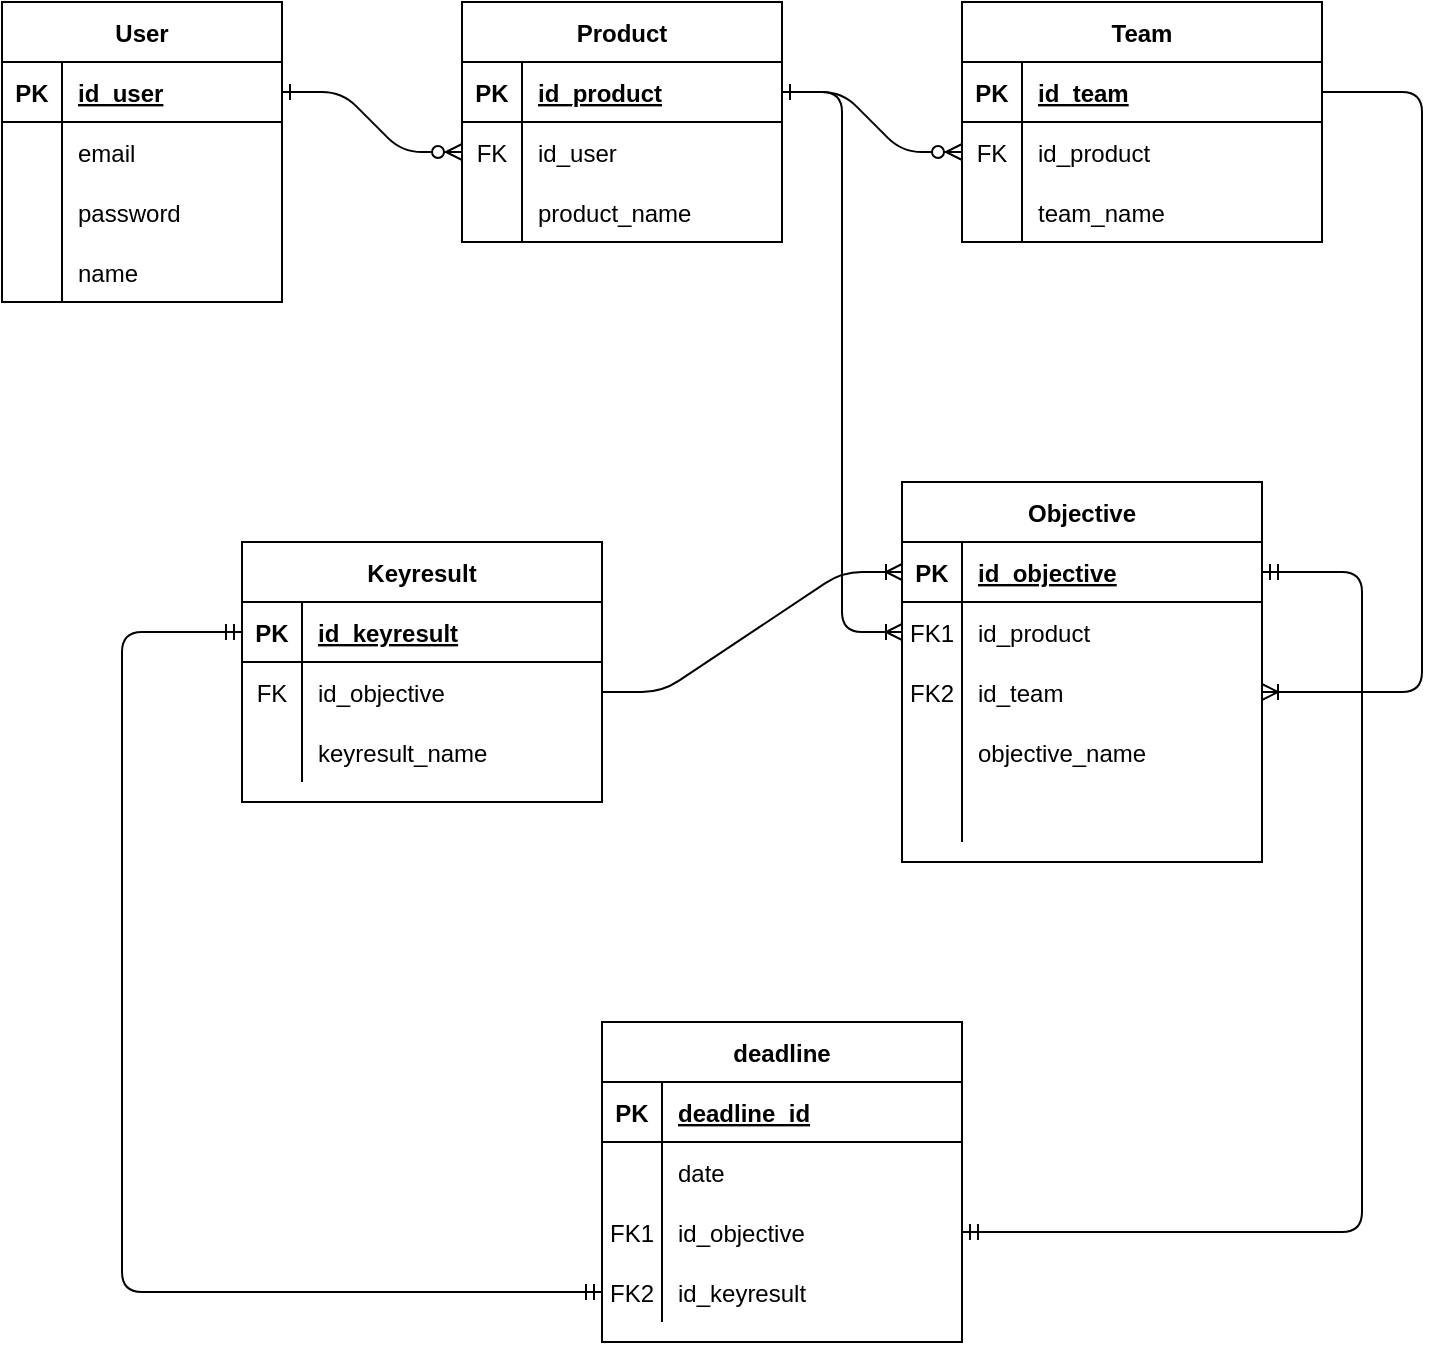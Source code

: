 <mxfile version="14.4.8" type="github">
  <diagram id="R2lEEEUBdFMjLlhIrx00" name="Page-1">
    <mxGraphModel dx="1447" dy="767" grid="1" gridSize="10" guides="1" tooltips="1" connect="1" arrows="1" fold="1" page="1" pageScale="1" pageWidth="850" pageHeight="1100" math="0" shadow="0" extFonts="Permanent Marker^https://fonts.googleapis.com/css?family=Permanent+Marker">
      <root>
        <mxCell id="0" />
        <mxCell id="1" parent="0" />
        <mxCell id="C-vyLk0tnHw3VtMMgP7b-1" value="" style="edgeStyle=entityRelationEdgeStyle;endArrow=ERzeroToMany;startArrow=ERone;endFill=1;startFill=0;" parent="1" source="C-vyLk0tnHw3VtMMgP7b-24" target="C-vyLk0tnHw3VtMMgP7b-6" edge="1">
          <mxGeometry width="100" height="100" relative="1" as="geometry">
            <mxPoint x="340" y="720" as="sourcePoint" />
            <mxPoint x="440" y="620" as="targetPoint" />
          </mxGeometry>
        </mxCell>
        <mxCell id="C-vyLk0tnHw3VtMMgP7b-12" value="" style="edgeStyle=entityRelationEdgeStyle;endArrow=ERzeroToMany;startArrow=ERone;endFill=1;startFill=0;entryX=0;entryY=0.5;entryDx=0;entryDy=0;" parent="1" source="C-vyLk0tnHw3VtMMgP7b-3" target="EZFJRwTgaztwTsdIO9kQ-43" edge="1">
          <mxGeometry width="100" height="100" relative="1" as="geometry">
            <mxPoint x="400" y="180" as="sourcePoint" />
            <mxPoint x="540" y="125" as="targetPoint" />
          </mxGeometry>
        </mxCell>
        <mxCell id="C-vyLk0tnHw3VtMMgP7b-2" value="Product" style="shape=table;startSize=30;container=1;collapsible=1;childLayout=tableLayout;fixedRows=1;rowLines=0;fontStyle=1;align=center;resizeLast=1;" parent="1" vertex="1">
          <mxGeometry x="310" y="60" width="160" height="120" as="geometry" />
        </mxCell>
        <mxCell id="C-vyLk0tnHw3VtMMgP7b-3" value="" style="shape=partialRectangle;collapsible=0;dropTarget=0;pointerEvents=0;fillColor=none;points=[[0,0.5],[1,0.5]];portConstraint=eastwest;top=0;left=0;right=0;bottom=1;" parent="C-vyLk0tnHw3VtMMgP7b-2" vertex="1">
          <mxGeometry y="30" width="160" height="30" as="geometry" />
        </mxCell>
        <mxCell id="C-vyLk0tnHw3VtMMgP7b-4" value="PK" style="shape=partialRectangle;overflow=hidden;connectable=0;fillColor=none;top=0;left=0;bottom=0;right=0;fontStyle=1;" parent="C-vyLk0tnHw3VtMMgP7b-3" vertex="1">
          <mxGeometry width="30" height="30" as="geometry" />
        </mxCell>
        <mxCell id="C-vyLk0tnHw3VtMMgP7b-5" value="id_product" style="shape=partialRectangle;overflow=hidden;connectable=0;fillColor=none;top=0;left=0;bottom=0;right=0;align=left;spacingLeft=6;fontStyle=5;" parent="C-vyLk0tnHw3VtMMgP7b-3" vertex="1">
          <mxGeometry x="30" width="130" height="30" as="geometry" />
        </mxCell>
        <mxCell id="C-vyLk0tnHw3VtMMgP7b-6" value="" style="shape=partialRectangle;collapsible=0;dropTarget=0;pointerEvents=0;fillColor=none;points=[[0,0.5],[1,0.5]];portConstraint=eastwest;top=0;left=0;right=0;bottom=0;" parent="C-vyLk0tnHw3VtMMgP7b-2" vertex="1">
          <mxGeometry y="60" width="160" height="30" as="geometry" />
        </mxCell>
        <mxCell id="C-vyLk0tnHw3VtMMgP7b-7" value="FK" style="shape=partialRectangle;overflow=hidden;connectable=0;fillColor=none;top=0;left=0;bottom=0;right=0;" parent="C-vyLk0tnHw3VtMMgP7b-6" vertex="1">
          <mxGeometry width="30" height="30" as="geometry" />
        </mxCell>
        <mxCell id="C-vyLk0tnHw3VtMMgP7b-8" value="id_user" style="shape=partialRectangle;overflow=hidden;connectable=0;fillColor=none;top=0;left=0;bottom=0;right=0;align=left;spacingLeft=6;" parent="C-vyLk0tnHw3VtMMgP7b-6" vertex="1">
          <mxGeometry x="30" width="130" height="30" as="geometry" />
        </mxCell>
        <mxCell id="C-vyLk0tnHw3VtMMgP7b-9" value="" style="shape=partialRectangle;collapsible=0;dropTarget=0;pointerEvents=0;fillColor=none;points=[[0,0.5],[1,0.5]];portConstraint=eastwest;top=0;left=0;right=0;bottom=0;" parent="C-vyLk0tnHw3VtMMgP7b-2" vertex="1">
          <mxGeometry y="90" width="160" height="30" as="geometry" />
        </mxCell>
        <mxCell id="C-vyLk0tnHw3VtMMgP7b-10" value="" style="shape=partialRectangle;overflow=hidden;connectable=0;fillColor=none;top=0;left=0;bottom=0;right=0;" parent="C-vyLk0tnHw3VtMMgP7b-9" vertex="1">
          <mxGeometry width="30" height="30" as="geometry" />
        </mxCell>
        <mxCell id="C-vyLk0tnHw3VtMMgP7b-11" value="product_name" style="shape=partialRectangle;overflow=hidden;connectable=0;fillColor=none;top=0;left=0;bottom=0;right=0;align=left;spacingLeft=6;" parent="C-vyLk0tnHw3VtMMgP7b-9" vertex="1">
          <mxGeometry x="30" width="130" height="30" as="geometry" />
        </mxCell>
        <mxCell id="C-vyLk0tnHw3VtMMgP7b-23" value="User" style="shape=table;startSize=30;container=1;collapsible=1;childLayout=tableLayout;fixedRows=1;rowLines=0;fontStyle=1;align=center;resizeLast=1;" parent="1" vertex="1">
          <mxGeometry x="80" y="60" width="140" height="150" as="geometry" />
        </mxCell>
        <mxCell id="C-vyLk0tnHw3VtMMgP7b-24" value="" style="shape=partialRectangle;collapsible=0;dropTarget=0;pointerEvents=0;fillColor=none;points=[[0,0.5],[1,0.5]];portConstraint=eastwest;top=0;left=0;right=0;bottom=1;" parent="C-vyLk0tnHw3VtMMgP7b-23" vertex="1">
          <mxGeometry y="30" width="140" height="30" as="geometry" />
        </mxCell>
        <mxCell id="C-vyLk0tnHw3VtMMgP7b-25" value="PK" style="shape=partialRectangle;overflow=hidden;connectable=0;fillColor=none;top=0;left=0;bottom=0;right=0;fontStyle=1;" parent="C-vyLk0tnHw3VtMMgP7b-24" vertex="1">
          <mxGeometry width="30" height="30" as="geometry" />
        </mxCell>
        <mxCell id="C-vyLk0tnHw3VtMMgP7b-26" value="id_user" style="shape=partialRectangle;overflow=hidden;connectable=0;fillColor=none;top=0;left=0;bottom=0;right=0;align=left;spacingLeft=6;fontStyle=5;" parent="C-vyLk0tnHw3VtMMgP7b-24" vertex="1">
          <mxGeometry x="30" width="110" height="30" as="geometry" />
        </mxCell>
        <mxCell id="C-vyLk0tnHw3VtMMgP7b-27" value="" style="shape=partialRectangle;collapsible=0;dropTarget=0;pointerEvents=0;fillColor=none;points=[[0,0.5],[1,0.5]];portConstraint=eastwest;top=0;left=0;right=0;bottom=0;" parent="C-vyLk0tnHw3VtMMgP7b-23" vertex="1">
          <mxGeometry y="60" width="140" height="30" as="geometry" />
        </mxCell>
        <mxCell id="C-vyLk0tnHw3VtMMgP7b-28" value="" style="shape=partialRectangle;overflow=hidden;connectable=0;fillColor=none;top=0;left=0;bottom=0;right=0;" parent="C-vyLk0tnHw3VtMMgP7b-27" vertex="1">
          <mxGeometry width="30" height="30" as="geometry" />
        </mxCell>
        <mxCell id="C-vyLk0tnHw3VtMMgP7b-29" value="email" style="shape=partialRectangle;overflow=hidden;connectable=0;fillColor=none;top=0;left=0;bottom=0;right=0;align=left;spacingLeft=6;" parent="C-vyLk0tnHw3VtMMgP7b-27" vertex="1">
          <mxGeometry x="30" width="110" height="30" as="geometry" />
        </mxCell>
        <mxCell id="EZFJRwTgaztwTsdIO9kQ-46" value="" style="shape=partialRectangle;collapsible=0;dropTarget=0;pointerEvents=0;fillColor=none;top=0;left=0;bottom=0;right=0;points=[[0,0.5],[1,0.5]];portConstraint=eastwest;" vertex="1" parent="C-vyLk0tnHw3VtMMgP7b-23">
          <mxGeometry y="90" width="140" height="30" as="geometry" />
        </mxCell>
        <mxCell id="EZFJRwTgaztwTsdIO9kQ-47" value="" style="shape=partialRectangle;connectable=0;fillColor=none;top=0;left=0;bottom=0;right=0;editable=1;overflow=hidden;" vertex="1" parent="EZFJRwTgaztwTsdIO9kQ-46">
          <mxGeometry width="30" height="30" as="geometry" />
        </mxCell>
        <mxCell id="EZFJRwTgaztwTsdIO9kQ-48" value="password" style="shape=partialRectangle;connectable=0;fillColor=none;top=0;left=0;bottom=0;right=0;align=left;spacingLeft=6;overflow=hidden;" vertex="1" parent="EZFJRwTgaztwTsdIO9kQ-46">
          <mxGeometry x="30" width="110" height="30" as="geometry" />
        </mxCell>
        <mxCell id="EZFJRwTgaztwTsdIO9kQ-49" value="" style="shape=partialRectangle;collapsible=0;dropTarget=0;pointerEvents=0;fillColor=none;top=0;left=0;bottom=0;right=0;points=[[0,0.5],[1,0.5]];portConstraint=eastwest;" vertex="1" parent="C-vyLk0tnHw3VtMMgP7b-23">
          <mxGeometry y="120" width="140" height="30" as="geometry" />
        </mxCell>
        <mxCell id="EZFJRwTgaztwTsdIO9kQ-50" value="" style="shape=partialRectangle;connectable=0;fillColor=none;top=0;left=0;bottom=0;right=0;editable=1;overflow=hidden;" vertex="1" parent="EZFJRwTgaztwTsdIO9kQ-49">
          <mxGeometry width="30" height="30" as="geometry" />
        </mxCell>
        <mxCell id="EZFJRwTgaztwTsdIO9kQ-51" value="name" style="shape=partialRectangle;connectable=0;fillColor=none;top=0;left=0;bottom=0;right=0;align=left;spacingLeft=6;overflow=hidden;" vertex="1" parent="EZFJRwTgaztwTsdIO9kQ-49">
          <mxGeometry x="30" width="110" height="30" as="geometry" />
        </mxCell>
        <mxCell id="EZFJRwTgaztwTsdIO9kQ-16" value="Objective" style="shape=table;startSize=30;container=1;collapsible=1;childLayout=tableLayout;fixedRows=1;rowLines=0;fontStyle=1;align=center;resizeLast=1;" vertex="1" parent="1">
          <mxGeometry x="530" y="300" width="180" height="190" as="geometry" />
        </mxCell>
        <mxCell id="EZFJRwTgaztwTsdIO9kQ-17" value="" style="shape=partialRectangle;collapsible=0;dropTarget=0;pointerEvents=0;fillColor=none;top=0;left=0;bottom=1;right=0;points=[[0,0.5],[1,0.5]];portConstraint=eastwest;" vertex="1" parent="EZFJRwTgaztwTsdIO9kQ-16">
          <mxGeometry y="30" width="180" height="30" as="geometry" />
        </mxCell>
        <mxCell id="EZFJRwTgaztwTsdIO9kQ-18" value="PK" style="shape=partialRectangle;connectable=0;fillColor=none;top=0;left=0;bottom=0;right=0;fontStyle=1;overflow=hidden;" vertex="1" parent="EZFJRwTgaztwTsdIO9kQ-17">
          <mxGeometry width="30" height="30" as="geometry" />
        </mxCell>
        <mxCell id="EZFJRwTgaztwTsdIO9kQ-19" value="id_objective" style="shape=partialRectangle;connectable=0;fillColor=none;top=0;left=0;bottom=0;right=0;align=left;spacingLeft=6;fontStyle=5;overflow=hidden;" vertex="1" parent="EZFJRwTgaztwTsdIO9kQ-17">
          <mxGeometry x="30" width="150" height="30" as="geometry" />
        </mxCell>
        <mxCell id="EZFJRwTgaztwTsdIO9kQ-59" value="" style="shape=partialRectangle;collapsible=0;dropTarget=0;pointerEvents=0;fillColor=none;top=0;left=0;bottom=0;right=0;points=[[0,0.5],[1,0.5]];portConstraint=eastwest;" vertex="1" parent="EZFJRwTgaztwTsdIO9kQ-16">
          <mxGeometry y="60" width="180" height="30" as="geometry" />
        </mxCell>
        <mxCell id="EZFJRwTgaztwTsdIO9kQ-60" value="FK1" style="shape=partialRectangle;connectable=0;fillColor=none;top=0;left=0;bottom=0;right=0;fontStyle=0;overflow=hidden;" vertex="1" parent="EZFJRwTgaztwTsdIO9kQ-59">
          <mxGeometry width="30" height="30" as="geometry" />
        </mxCell>
        <mxCell id="EZFJRwTgaztwTsdIO9kQ-61" value="id_product" style="shape=partialRectangle;connectable=0;fillColor=none;top=0;left=0;bottom=0;right=0;align=left;spacingLeft=6;fontStyle=0;overflow=hidden;" vertex="1" parent="EZFJRwTgaztwTsdIO9kQ-59">
          <mxGeometry x="30" width="150" height="30" as="geometry" />
        </mxCell>
        <mxCell id="EZFJRwTgaztwTsdIO9kQ-56" value="" style="shape=partialRectangle;collapsible=0;dropTarget=0;pointerEvents=0;fillColor=none;top=0;left=0;bottom=0;right=0;points=[[0,0.5],[1,0.5]];portConstraint=eastwest;" vertex="1" parent="EZFJRwTgaztwTsdIO9kQ-16">
          <mxGeometry y="90" width="180" height="30" as="geometry" />
        </mxCell>
        <mxCell id="EZFJRwTgaztwTsdIO9kQ-57" value="FK2" style="shape=partialRectangle;connectable=0;fillColor=none;top=0;left=0;bottom=0;right=0;fontStyle=0;overflow=hidden;" vertex="1" parent="EZFJRwTgaztwTsdIO9kQ-56">
          <mxGeometry width="30" height="30" as="geometry" />
        </mxCell>
        <mxCell id="EZFJRwTgaztwTsdIO9kQ-58" value="id_team" style="shape=partialRectangle;connectable=0;fillColor=none;top=0;left=0;bottom=0;right=0;align=left;spacingLeft=6;fontStyle=0;overflow=hidden;" vertex="1" parent="EZFJRwTgaztwTsdIO9kQ-56">
          <mxGeometry x="30" width="150" height="30" as="geometry" />
        </mxCell>
        <mxCell id="EZFJRwTgaztwTsdIO9kQ-23" value="" style="shape=partialRectangle;collapsible=0;dropTarget=0;pointerEvents=0;fillColor=none;top=0;left=0;bottom=0;right=0;points=[[0,0.5],[1,0.5]];portConstraint=eastwest;" vertex="1" parent="EZFJRwTgaztwTsdIO9kQ-16">
          <mxGeometry y="120" width="180" height="30" as="geometry" />
        </mxCell>
        <mxCell id="EZFJRwTgaztwTsdIO9kQ-24" value="" style="shape=partialRectangle;connectable=0;fillColor=none;top=0;left=0;bottom=0;right=0;editable=1;overflow=hidden;" vertex="1" parent="EZFJRwTgaztwTsdIO9kQ-23">
          <mxGeometry width="30" height="30" as="geometry" />
        </mxCell>
        <mxCell id="EZFJRwTgaztwTsdIO9kQ-25" value="objective_name" style="shape=partialRectangle;connectable=0;fillColor=none;top=0;left=0;bottom=0;right=0;align=left;spacingLeft=6;overflow=hidden;" vertex="1" parent="EZFJRwTgaztwTsdIO9kQ-23">
          <mxGeometry x="30" width="150" height="30" as="geometry" />
        </mxCell>
        <mxCell id="EZFJRwTgaztwTsdIO9kQ-78" value="" style="shape=partialRectangle;collapsible=0;dropTarget=0;pointerEvents=0;fillColor=none;top=0;left=0;bottom=0;right=0;points=[[0,0.5],[1,0.5]];portConstraint=eastwest;" vertex="1" parent="EZFJRwTgaztwTsdIO9kQ-16">
          <mxGeometry y="150" width="180" height="30" as="geometry" />
        </mxCell>
        <mxCell id="EZFJRwTgaztwTsdIO9kQ-79" value="" style="shape=partialRectangle;connectable=0;fillColor=none;top=0;left=0;bottom=0;right=0;editable=1;overflow=hidden;" vertex="1" parent="EZFJRwTgaztwTsdIO9kQ-78">
          <mxGeometry width="30" height="30" as="geometry" />
        </mxCell>
        <mxCell id="EZFJRwTgaztwTsdIO9kQ-80" value="" style="shape=partialRectangle;connectable=0;fillColor=none;top=0;left=0;bottom=0;right=0;align=left;spacingLeft=6;overflow=hidden;" vertex="1" parent="EZFJRwTgaztwTsdIO9kQ-78">
          <mxGeometry x="30" width="150" height="30" as="geometry" />
        </mxCell>
        <mxCell id="EZFJRwTgaztwTsdIO9kQ-29" value="Team" style="shape=table;startSize=30;container=1;collapsible=1;childLayout=tableLayout;fixedRows=1;rowLines=0;fontStyle=1;align=center;resizeLast=1;" vertex="1" parent="1">
          <mxGeometry x="560" y="60" width="180" height="120" as="geometry" />
        </mxCell>
        <mxCell id="EZFJRwTgaztwTsdIO9kQ-30" value="" style="shape=partialRectangle;collapsible=0;dropTarget=0;pointerEvents=0;fillColor=none;top=0;left=0;bottom=1;right=0;points=[[0,0.5],[1,0.5]];portConstraint=eastwest;" vertex="1" parent="EZFJRwTgaztwTsdIO9kQ-29">
          <mxGeometry y="30" width="180" height="30" as="geometry" />
        </mxCell>
        <mxCell id="EZFJRwTgaztwTsdIO9kQ-31" value="PK" style="shape=partialRectangle;connectable=0;fillColor=none;top=0;left=0;bottom=0;right=0;fontStyle=1;overflow=hidden;" vertex="1" parent="EZFJRwTgaztwTsdIO9kQ-30">
          <mxGeometry width="30" height="30" as="geometry" />
        </mxCell>
        <mxCell id="EZFJRwTgaztwTsdIO9kQ-32" value="id_team" style="shape=partialRectangle;connectable=0;fillColor=none;top=0;left=0;bottom=0;right=0;align=left;spacingLeft=6;fontStyle=5;overflow=hidden;" vertex="1" parent="EZFJRwTgaztwTsdIO9kQ-30">
          <mxGeometry x="30" width="150" height="30" as="geometry" />
        </mxCell>
        <mxCell id="EZFJRwTgaztwTsdIO9kQ-43" value="" style="shape=partialRectangle;collapsible=0;dropTarget=0;pointerEvents=0;fillColor=none;top=0;left=0;bottom=0;right=0;points=[[0,0.5],[1,0.5]];portConstraint=eastwest;" vertex="1" parent="EZFJRwTgaztwTsdIO9kQ-29">
          <mxGeometry y="60" width="180" height="30" as="geometry" />
        </mxCell>
        <mxCell id="EZFJRwTgaztwTsdIO9kQ-44" value="FK" style="shape=partialRectangle;connectable=0;fillColor=none;top=0;left=0;bottom=0;right=0;fontStyle=0;overflow=hidden;" vertex="1" parent="EZFJRwTgaztwTsdIO9kQ-43">
          <mxGeometry width="30" height="30" as="geometry" />
        </mxCell>
        <mxCell id="EZFJRwTgaztwTsdIO9kQ-45" value="id_product" style="shape=partialRectangle;connectable=0;fillColor=none;top=0;left=0;bottom=0;right=0;align=left;spacingLeft=6;fontStyle=0;overflow=hidden;" vertex="1" parent="EZFJRwTgaztwTsdIO9kQ-43">
          <mxGeometry x="30" width="150" height="30" as="geometry" />
        </mxCell>
        <mxCell id="EZFJRwTgaztwTsdIO9kQ-36" value="" style="shape=partialRectangle;collapsible=0;dropTarget=0;pointerEvents=0;fillColor=none;top=0;left=0;bottom=0;right=0;points=[[0,0.5],[1,0.5]];portConstraint=eastwest;" vertex="1" parent="EZFJRwTgaztwTsdIO9kQ-29">
          <mxGeometry y="90" width="180" height="30" as="geometry" />
        </mxCell>
        <mxCell id="EZFJRwTgaztwTsdIO9kQ-37" value="" style="shape=partialRectangle;connectable=0;fillColor=none;top=0;left=0;bottom=0;right=0;editable=1;overflow=hidden;" vertex="1" parent="EZFJRwTgaztwTsdIO9kQ-36">
          <mxGeometry width="30" height="30" as="geometry" />
        </mxCell>
        <mxCell id="EZFJRwTgaztwTsdIO9kQ-38" value="team_name" style="shape=partialRectangle;connectable=0;fillColor=none;top=0;left=0;bottom=0;right=0;align=left;spacingLeft=6;overflow=hidden;" vertex="1" parent="EZFJRwTgaztwTsdIO9kQ-36">
          <mxGeometry x="30" width="150" height="30" as="geometry" />
        </mxCell>
        <mxCell id="EZFJRwTgaztwTsdIO9kQ-65" value="" style="edgeStyle=entityRelationEdgeStyle;fontSize=12;html=1;endArrow=ERoneToMany;entryX=0;entryY=0.5;entryDx=0;entryDy=0;" edge="1" parent="1" source="C-vyLk0tnHw3VtMMgP7b-3" target="EZFJRwTgaztwTsdIO9kQ-59">
          <mxGeometry width="100" height="100" relative="1" as="geometry">
            <mxPoint x="310" y="290" as="sourcePoint" />
            <mxPoint x="520" y="250" as="targetPoint" />
          </mxGeometry>
        </mxCell>
        <mxCell id="EZFJRwTgaztwTsdIO9kQ-67" value="" style="edgeStyle=orthogonalEdgeStyle;fontSize=12;html=1;endArrow=ERoneToMany;entryX=1;entryY=0.5;entryDx=0;entryDy=0;exitX=1;exitY=0.5;exitDx=0;exitDy=0;" edge="1" parent="1" source="EZFJRwTgaztwTsdIO9kQ-30" target="EZFJRwTgaztwTsdIO9kQ-56">
          <mxGeometry width="100" height="100" relative="1" as="geometry">
            <mxPoint x="770" y="117" as="sourcePoint" />
            <mxPoint x="520" y="250" as="targetPoint" />
            <Array as="points">
              <mxPoint x="790" y="105" />
              <mxPoint x="790" y="405" />
            </Array>
          </mxGeometry>
        </mxCell>
        <mxCell id="EZFJRwTgaztwTsdIO9kQ-68" value="Keyresult" style="shape=table;startSize=30;container=1;collapsible=1;childLayout=tableLayout;fixedRows=1;rowLines=0;fontStyle=1;align=center;resizeLast=1;" vertex="1" parent="1">
          <mxGeometry x="200" y="330" width="180" height="130" as="geometry" />
        </mxCell>
        <mxCell id="EZFJRwTgaztwTsdIO9kQ-69" value="" style="shape=partialRectangle;collapsible=0;dropTarget=0;pointerEvents=0;fillColor=none;top=0;left=0;bottom=1;right=0;points=[[0,0.5],[1,0.5]];portConstraint=eastwest;" vertex="1" parent="EZFJRwTgaztwTsdIO9kQ-68">
          <mxGeometry y="30" width="180" height="30" as="geometry" />
        </mxCell>
        <mxCell id="EZFJRwTgaztwTsdIO9kQ-70" value="PK" style="shape=partialRectangle;connectable=0;fillColor=none;top=0;left=0;bottom=0;right=0;fontStyle=1;overflow=hidden;" vertex="1" parent="EZFJRwTgaztwTsdIO9kQ-69">
          <mxGeometry width="30" height="30" as="geometry" />
        </mxCell>
        <mxCell id="EZFJRwTgaztwTsdIO9kQ-71" value="id_keyresult" style="shape=partialRectangle;connectable=0;fillColor=none;top=0;left=0;bottom=0;right=0;align=left;spacingLeft=6;fontStyle=5;overflow=hidden;" vertex="1" parent="EZFJRwTgaztwTsdIO9kQ-69">
          <mxGeometry x="30" width="150" height="30" as="geometry" />
        </mxCell>
        <mxCell id="EZFJRwTgaztwTsdIO9kQ-81" value="" style="shape=partialRectangle;collapsible=0;dropTarget=0;pointerEvents=0;fillColor=none;top=0;left=0;bottom=0;right=0;points=[[0,0.5],[1,0.5]];portConstraint=eastwest;" vertex="1" parent="EZFJRwTgaztwTsdIO9kQ-68">
          <mxGeometry y="60" width="180" height="30" as="geometry" />
        </mxCell>
        <mxCell id="EZFJRwTgaztwTsdIO9kQ-82" value="FK" style="shape=partialRectangle;connectable=0;fillColor=none;top=0;left=0;bottom=0;right=0;fontStyle=0;overflow=hidden;" vertex="1" parent="EZFJRwTgaztwTsdIO9kQ-81">
          <mxGeometry width="30" height="30" as="geometry" />
        </mxCell>
        <mxCell id="EZFJRwTgaztwTsdIO9kQ-83" value="id_objective" style="shape=partialRectangle;connectable=0;fillColor=none;top=0;left=0;bottom=0;right=0;align=left;spacingLeft=6;fontStyle=0;overflow=hidden;" vertex="1" parent="EZFJRwTgaztwTsdIO9kQ-81">
          <mxGeometry x="30" width="150" height="30" as="geometry" />
        </mxCell>
        <mxCell id="EZFJRwTgaztwTsdIO9kQ-75" value="" style="shape=partialRectangle;collapsible=0;dropTarget=0;pointerEvents=0;fillColor=none;top=0;left=0;bottom=0;right=0;points=[[0,0.5],[1,0.5]];portConstraint=eastwest;" vertex="1" parent="EZFJRwTgaztwTsdIO9kQ-68">
          <mxGeometry y="90" width="180" height="30" as="geometry" />
        </mxCell>
        <mxCell id="EZFJRwTgaztwTsdIO9kQ-76" value="" style="shape=partialRectangle;connectable=0;fillColor=none;top=0;left=0;bottom=0;right=0;editable=1;overflow=hidden;" vertex="1" parent="EZFJRwTgaztwTsdIO9kQ-75">
          <mxGeometry width="30" height="30" as="geometry" />
        </mxCell>
        <mxCell id="EZFJRwTgaztwTsdIO9kQ-77" value="keyresult_name" style="shape=partialRectangle;connectable=0;fillColor=none;top=0;left=0;bottom=0;right=0;align=left;spacingLeft=6;overflow=hidden;" vertex="1" parent="EZFJRwTgaztwTsdIO9kQ-75">
          <mxGeometry x="30" width="150" height="30" as="geometry" />
        </mxCell>
        <mxCell id="EZFJRwTgaztwTsdIO9kQ-84" value="" style="edgeStyle=entityRelationEdgeStyle;fontSize=12;html=1;endArrow=ERoneToMany;entryX=0;entryY=0.5;entryDx=0;entryDy=0;exitX=1;exitY=0.5;exitDx=0;exitDy=0;" edge="1" parent="1" source="EZFJRwTgaztwTsdIO9kQ-81" target="EZFJRwTgaztwTsdIO9kQ-17">
          <mxGeometry width="100" height="100" relative="1" as="geometry">
            <mxPoint x="430" y="210" as="sourcePoint" />
            <mxPoint x="490" y="480" as="targetPoint" />
          </mxGeometry>
        </mxCell>
        <mxCell id="EZFJRwTgaztwTsdIO9kQ-85" value="deadline" style="shape=table;startSize=30;container=1;collapsible=1;childLayout=tableLayout;fixedRows=1;rowLines=0;fontStyle=1;align=center;resizeLast=1;" vertex="1" parent="1">
          <mxGeometry x="380" y="570" width="180" height="160" as="geometry" />
        </mxCell>
        <mxCell id="EZFJRwTgaztwTsdIO9kQ-86" value="" style="shape=partialRectangle;collapsible=0;dropTarget=0;pointerEvents=0;fillColor=none;top=0;left=0;bottom=1;right=0;points=[[0,0.5],[1,0.5]];portConstraint=eastwest;" vertex="1" parent="EZFJRwTgaztwTsdIO9kQ-85">
          <mxGeometry y="30" width="180" height="30" as="geometry" />
        </mxCell>
        <mxCell id="EZFJRwTgaztwTsdIO9kQ-87" value="PK" style="shape=partialRectangle;connectable=0;fillColor=none;top=0;left=0;bottom=0;right=0;fontStyle=1;overflow=hidden;" vertex="1" parent="EZFJRwTgaztwTsdIO9kQ-86">
          <mxGeometry width="30" height="30" as="geometry" />
        </mxCell>
        <mxCell id="EZFJRwTgaztwTsdIO9kQ-88" value="deadline_id" style="shape=partialRectangle;connectable=0;fillColor=none;top=0;left=0;bottom=0;right=0;align=left;spacingLeft=6;fontStyle=5;overflow=hidden;" vertex="1" parent="EZFJRwTgaztwTsdIO9kQ-86">
          <mxGeometry x="30" width="150" height="30" as="geometry" />
        </mxCell>
        <mxCell id="EZFJRwTgaztwTsdIO9kQ-92" value="" style="shape=partialRectangle;collapsible=0;dropTarget=0;pointerEvents=0;fillColor=none;top=0;left=0;bottom=0;right=0;points=[[0,0.5],[1,0.5]];portConstraint=eastwest;" vertex="1" parent="EZFJRwTgaztwTsdIO9kQ-85">
          <mxGeometry y="60" width="180" height="30" as="geometry" />
        </mxCell>
        <mxCell id="EZFJRwTgaztwTsdIO9kQ-93" value="" style="shape=partialRectangle;connectable=0;fillColor=none;top=0;left=0;bottom=0;right=0;editable=1;overflow=hidden;" vertex="1" parent="EZFJRwTgaztwTsdIO9kQ-92">
          <mxGeometry width="30" height="30" as="geometry" />
        </mxCell>
        <mxCell id="EZFJRwTgaztwTsdIO9kQ-94" value="date" style="shape=partialRectangle;connectable=0;fillColor=none;top=0;left=0;bottom=0;right=0;align=left;spacingLeft=6;overflow=hidden;" vertex="1" parent="EZFJRwTgaztwTsdIO9kQ-92">
          <mxGeometry x="30" width="150" height="30" as="geometry" />
        </mxCell>
        <mxCell id="EZFJRwTgaztwTsdIO9kQ-98" value="" style="shape=partialRectangle;collapsible=0;dropTarget=0;pointerEvents=0;fillColor=none;top=0;left=0;bottom=0;right=0;points=[[0,0.5],[1,0.5]];portConstraint=eastwest;" vertex="1" parent="EZFJRwTgaztwTsdIO9kQ-85">
          <mxGeometry y="90" width="180" height="30" as="geometry" />
        </mxCell>
        <mxCell id="EZFJRwTgaztwTsdIO9kQ-99" value="FK1" style="shape=partialRectangle;connectable=0;fillColor=none;top=0;left=0;bottom=0;right=0;fontStyle=0;overflow=hidden;" vertex="1" parent="EZFJRwTgaztwTsdIO9kQ-98">
          <mxGeometry width="30" height="30" as="geometry" />
        </mxCell>
        <mxCell id="EZFJRwTgaztwTsdIO9kQ-100" value="id_objective" style="shape=partialRectangle;connectable=0;fillColor=none;top=0;left=0;bottom=0;right=0;align=left;spacingLeft=6;fontStyle=0;overflow=hidden;" vertex="1" parent="EZFJRwTgaztwTsdIO9kQ-98">
          <mxGeometry x="30" width="150" height="30" as="geometry" />
        </mxCell>
        <mxCell id="EZFJRwTgaztwTsdIO9kQ-101" value="" style="shape=partialRectangle;collapsible=0;dropTarget=0;pointerEvents=0;fillColor=none;top=0;left=0;bottom=0;right=0;points=[[0,0.5],[1,0.5]];portConstraint=eastwest;" vertex="1" parent="EZFJRwTgaztwTsdIO9kQ-85">
          <mxGeometry y="120" width="180" height="30" as="geometry" />
        </mxCell>
        <mxCell id="EZFJRwTgaztwTsdIO9kQ-102" value="FK2" style="shape=partialRectangle;connectable=0;fillColor=none;top=0;left=0;bottom=0;right=0;fontStyle=0;overflow=hidden;" vertex="1" parent="EZFJRwTgaztwTsdIO9kQ-101">
          <mxGeometry width="30" height="30" as="geometry" />
        </mxCell>
        <mxCell id="EZFJRwTgaztwTsdIO9kQ-103" value="id_keyresult" style="shape=partialRectangle;connectable=0;fillColor=none;top=0;left=0;bottom=0;right=0;align=left;spacingLeft=6;fontStyle=0;overflow=hidden;" vertex="1" parent="EZFJRwTgaztwTsdIO9kQ-101">
          <mxGeometry x="30" width="150" height="30" as="geometry" />
        </mxCell>
        <mxCell id="EZFJRwTgaztwTsdIO9kQ-104" value="" style="edgeStyle=orthogonalEdgeStyle;fontSize=12;html=1;endArrow=ERmandOne;startArrow=ERmandOne;entryX=0;entryY=0.5;entryDx=0;entryDy=0;exitX=0;exitY=0.5;exitDx=0;exitDy=0;" edge="1" parent="1" source="EZFJRwTgaztwTsdIO9kQ-69" target="EZFJRwTgaztwTsdIO9kQ-101">
          <mxGeometry width="100" height="100" relative="1" as="geometry">
            <mxPoint x="220" y="750" as="sourcePoint" />
            <mxPoint x="330" y="650" as="targetPoint" />
            <Array as="points">
              <mxPoint x="140" y="375" />
              <mxPoint x="140" y="705" />
            </Array>
          </mxGeometry>
        </mxCell>
        <mxCell id="EZFJRwTgaztwTsdIO9kQ-107" value="" style="edgeStyle=orthogonalEdgeStyle;fontSize=12;html=1;endArrow=ERmandOne;startArrow=ERmandOne;exitX=1;exitY=0.5;exitDx=0;exitDy=0;" edge="1" parent="1" source="EZFJRwTgaztwTsdIO9kQ-17" target="EZFJRwTgaztwTsdIO9kQ-98">
          <mxGeometry width="100" height="100" relative="1" as="geometry">
            <mxPoint x="230" y="690" as="sourcePoint" />
            <mxPoint x="330" y="590" as="targetPoint" />
            <Array as="points">
              <mxPoint x="760" y="345" />
              <mxPoint x="760" y="675" />
            </Array>
          </mxGeometry>
        </mxCell>
      </root>
    </mxGraphModel>
  </diagram>
</mxfile>
